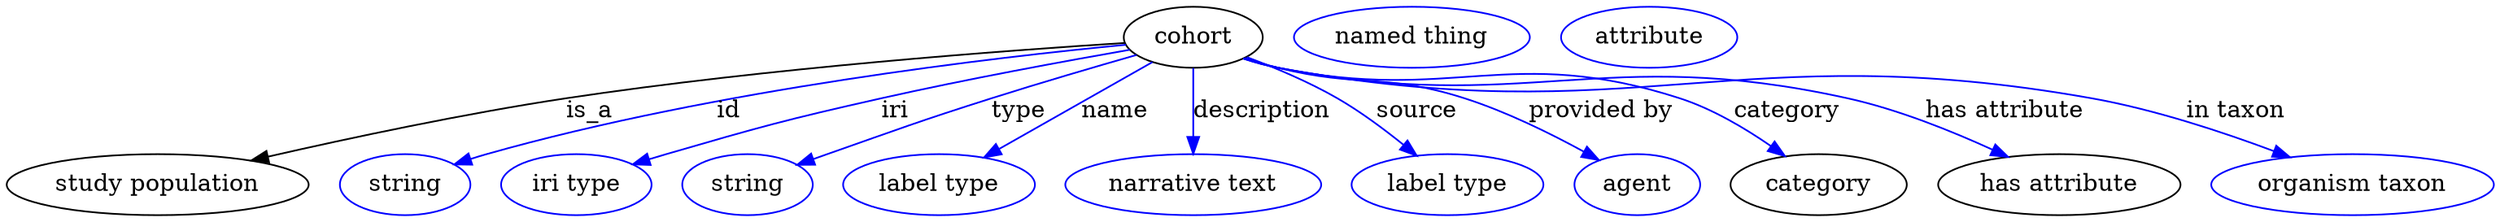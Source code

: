 digraph {
	graph [bb="0,0,1465.2,123"];
	node [label="\N"];
	cohort	 [height=0.5,
		label=cohort,
		pos="699.04,105",
		width=1.1374];
	"study population"	 [height=0.5,
		pos="89.042,18",
		width=2.4734];
	cohort -> "study population"	 [label=is_a,
		lp="343.04,61.5",
		pos="e,145.93,31.976 658.34,102.54 590,98.079 448,87.367 329.04,69 270.09,59.898 203.82,45.493 155.87,34.31"];
	id	 [color=blue,
		height=0.5,
		label=string,
		pos="234.04,18",
		width=1.0652];
	cohort -> id	 [color=blue,
		label=id,
		lp="425.04,61.5",
		pos="e,263.26,29.738 658.65,101.59 583.34,94.515 416.9,75.5 282.04,36 279.06,35.128 276.01,34.159 272.95,33.136",
		style=solid];
	iri	 [color=blue,
		height=0.5,
		label="iri type",
		pos="335.04,18",
		width=1.2277];
	cohort -> iri	 [color=blue,
		label=iri,
		lp="523.04,61.5",
		pos="e,368.93,29.672 660.84,98.25 623.52,91.486 565.18,80.458 515.04,69 458.61,56.103 444.53,52.495 389.04,36 385.67,34.998 382.2,33.927 \
378.71,32.825",
		style=solid];
	type	 [color=blue,
		height=0.5,
		label=string,
		pos="436.04,18",
		width=1.0652];
	cohort -> type	 [color=blue,
		label=type,
		lp="596.04,61.5",
		pos="e,465.56,29.501 664.83,94.989 641,87.931 608.5,78.144 580.04,69 536.69,55.072 525.87,51.479 483.04,36 480.47,35.071 477.83,34.101 \
475.17,33.113",
		style=solid];
	name	 [color=blue,
		height=0.5,
		label="label type",
		pos="549.04,18",
		width=1.5707];
	cohort -> name	 [color=blue,
		label=name,
		lp="653.04,61.5",
		pos="e,576.39,33.862 674.27,90.634 650.05,76.585 612.89,55.033 585.34,39.05",
		style=solid];
	description	 [color=blue,
		height=0.5,
		label="narrative text",
		pos="699.04,18",
		width=2.0943];
	cohort -> description	 [color=blue,
		label=description,
		lp="740.04,61.5",
		pos="e,699.04,36.003 699.04,86.974 699.04,75.192 699.04,59.561 699.04,46.158",
		style=solid];
	source	 [color=blue,
		height=0.5,
		label="label type",
		pos="849.04,18",
		width=1.5707];
	cohort -> source	 [color=blue,
		label=source,
		lp="830.54,61.5",
		pos="e,830.45,35.099 730.01,93.08 750.49,84.998 775.29,74.773 785.04,69 798.22,61.194 811.66,50.916 822.79,41.633",
		style=solid];
	"provided by"	 [color=blue,
		height=0.5,
		label=agent,
		pos="961.04,18",
		width=1.0291];
	cohort -> "provided by"	 [color=blue,
		label="provided by",
		lp="936.54,61.5",
		pos="e,937.6,32.299 729.34,92.849 735.46,90.684 741.91,88.609 748.04,87 796.39,74.325 811.48,84.351 859.04,69 883.44,61.125 909.25,48.168 \
928.81,37.285",
		style=solid];
	category	 [height=0.5,
		pos="1068,18",
		width=1.4443];
	cohort -> category	 [color=blue,
		label=category,
		lp="1048,61.5",
		pos="e,1046.7,34.671 728.98,92.529 735.19,90.362 741.75,88.368 748.04,87 850.4,64.729 883.23,100.8 983.04,69 1002.8,62.697 1022.8,51.006 \
1038.5,40.407",
		style=solid];
	"has attribute"	 [height=0.5,
		pos="1209,18",
		width=1.9859];
	cohort -> "has attribute"	 [color=blue,
		label="has attribute",
		lp="1177,61.5",
		pos="e,1177.6,34.258 728.69,92.507 734.98,90.313 741.65,88.314 748.04,87 894.53,56.882 938.11,101.7 1084,69 1113.3,62.439 1144.6,49.688 \
1168.5,38.578",
		style=solid];
	"in taxon"	 [color=blue,
		height=0.5,
		label="organism taxon",
		pos="1382,18",
		width=2.3109];
	cohort -> "in taxon"	 [color=blue,
		label="in taxon",
		lp="1313,61.5",
		pos="e,1343.6,34.109 728.67,92.428 734.96,90.239 741.64,88.263 748.04,87 957.49,45.684 1018,106.93 1228,69 1264.6,62.407 1304.3,49.093 \
1334.2,37.722",
		style=solid];
	"named thing_category"	 [color=blue,
		height=0.5,
		label="named thing",
		pos="827.04,105",
		width=1.9318];
	"organismal entity_has attribute"	 [color=blue,
		height=0.5,
		label=attribute,
		pos="967.04,105",
		width=1.4443];
}
